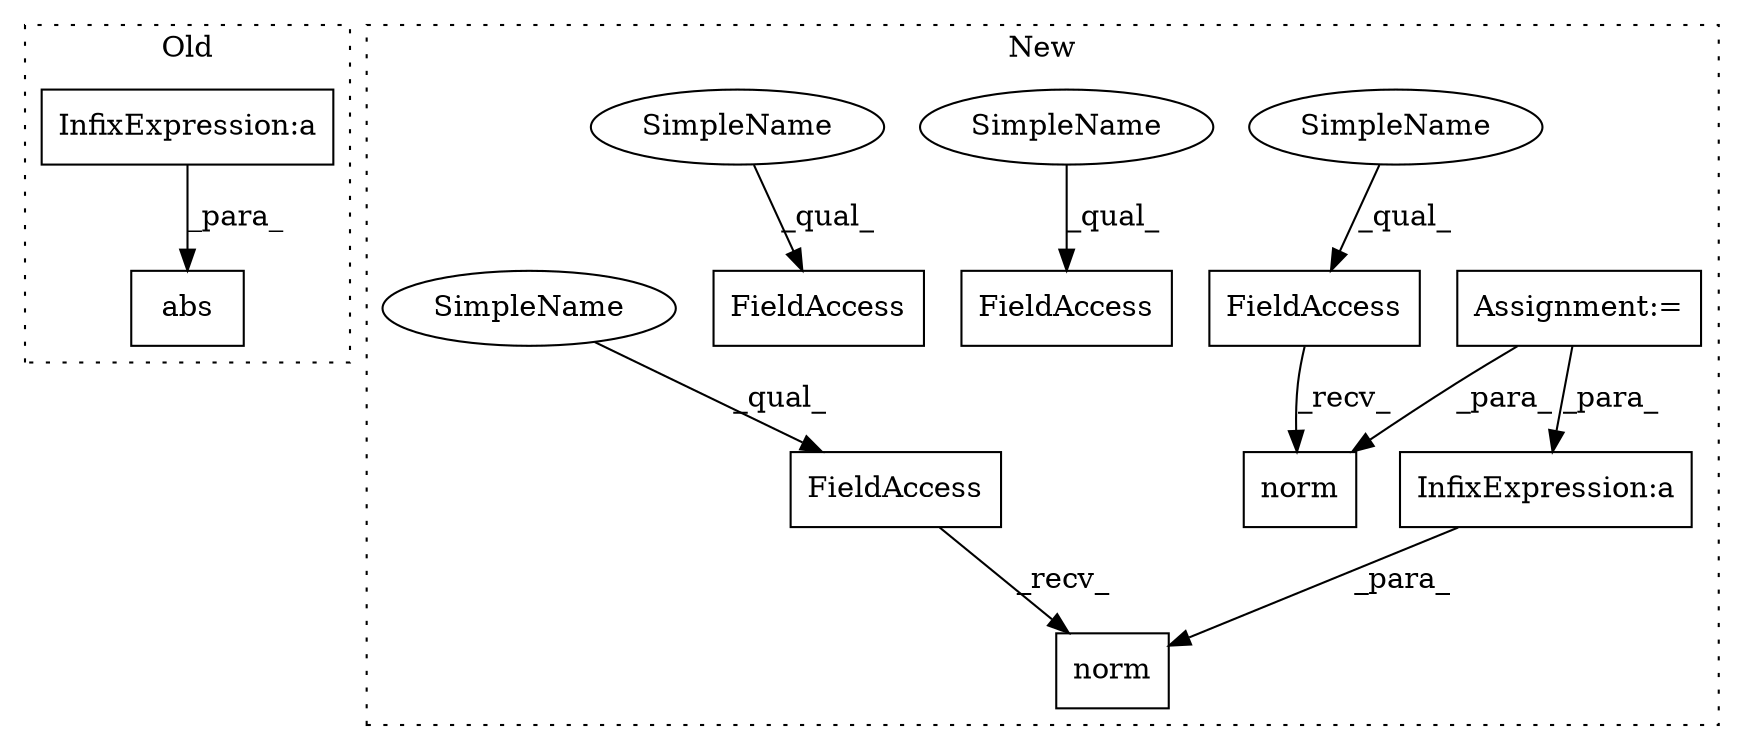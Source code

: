 digraph G {
subgraph cluster0 {
1 [label="abs" a="32" s="5700,5763" l="4,1" shape="box"];
9 [label="InfixExpression:a" a="27" s="5732" l="3" shape="box"];
label = "Old";
style="dotted";
}
subgraph cluster1 {
2 [label="norm" a="32" s="5803,5853" l="5,1" shape="box"];
3 [label="FieldAccess" a="22" s="5790" l="12" shape="box"];
4 [label="FieldAccess" a="22" s="5476" l="12" shape="box"];
5 [label="norm" a="32" s="5489,5544" l="5,1" shape="box"];
6 [label="InfixExpression:a" a="27" s="5763" l="3" shape="box"];
7 [label="FieldAccess" a="22" s="5749" l="13" shape="box"];
8 [label="FieldAccess" a="22" s="5434" l="13" shape="box"];
10 [label="Assignment:=" a="7" s="5211" l="1" shape="box"];
11 [label="SimpleName" a="42" s="5476" l="5" shape="ellipse"];
12 [label="SimpleName" a="42" s="5749" l="5" shape="ellipse"];
13 [label="SimpleName" a="42" s="5434" l="5" shape="ellipse"];
14 [label="SimpleName" a="42" s="5790" l="5" shape="ellipse"];
label = "New";
style="dotted";
}
3 -> 2 [label="_recv_"];
4 -> 5 [label="_recv_"];
6 -> 2 [label="_para_"];
9 -> 1 [label="_para_"];
10 -> 6 [label="_para_"];
10 -> 5 [label="_para_"];
11 -> 4 [label="_qual_"];
12 -> 7 [label="_qual_"];
13 -> 8 [label="_qual_"];
14 -> 3 [label="_qual_"];
}